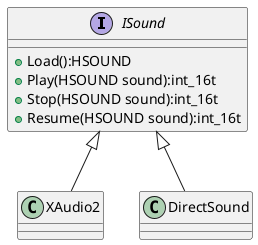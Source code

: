 @startuml Sound
interface ISound{
  +Load():HSOUND
  +Play(HSOUND sound):int_16t
  +Stop(HSOUND sound):int_16t
  +Resume(HSOUND sound):int_16t
}

class XAudio2{

}

class DirectSound{

}

ISound <|-- XAudio2
ISound <|-- DirectSound
@enduml
